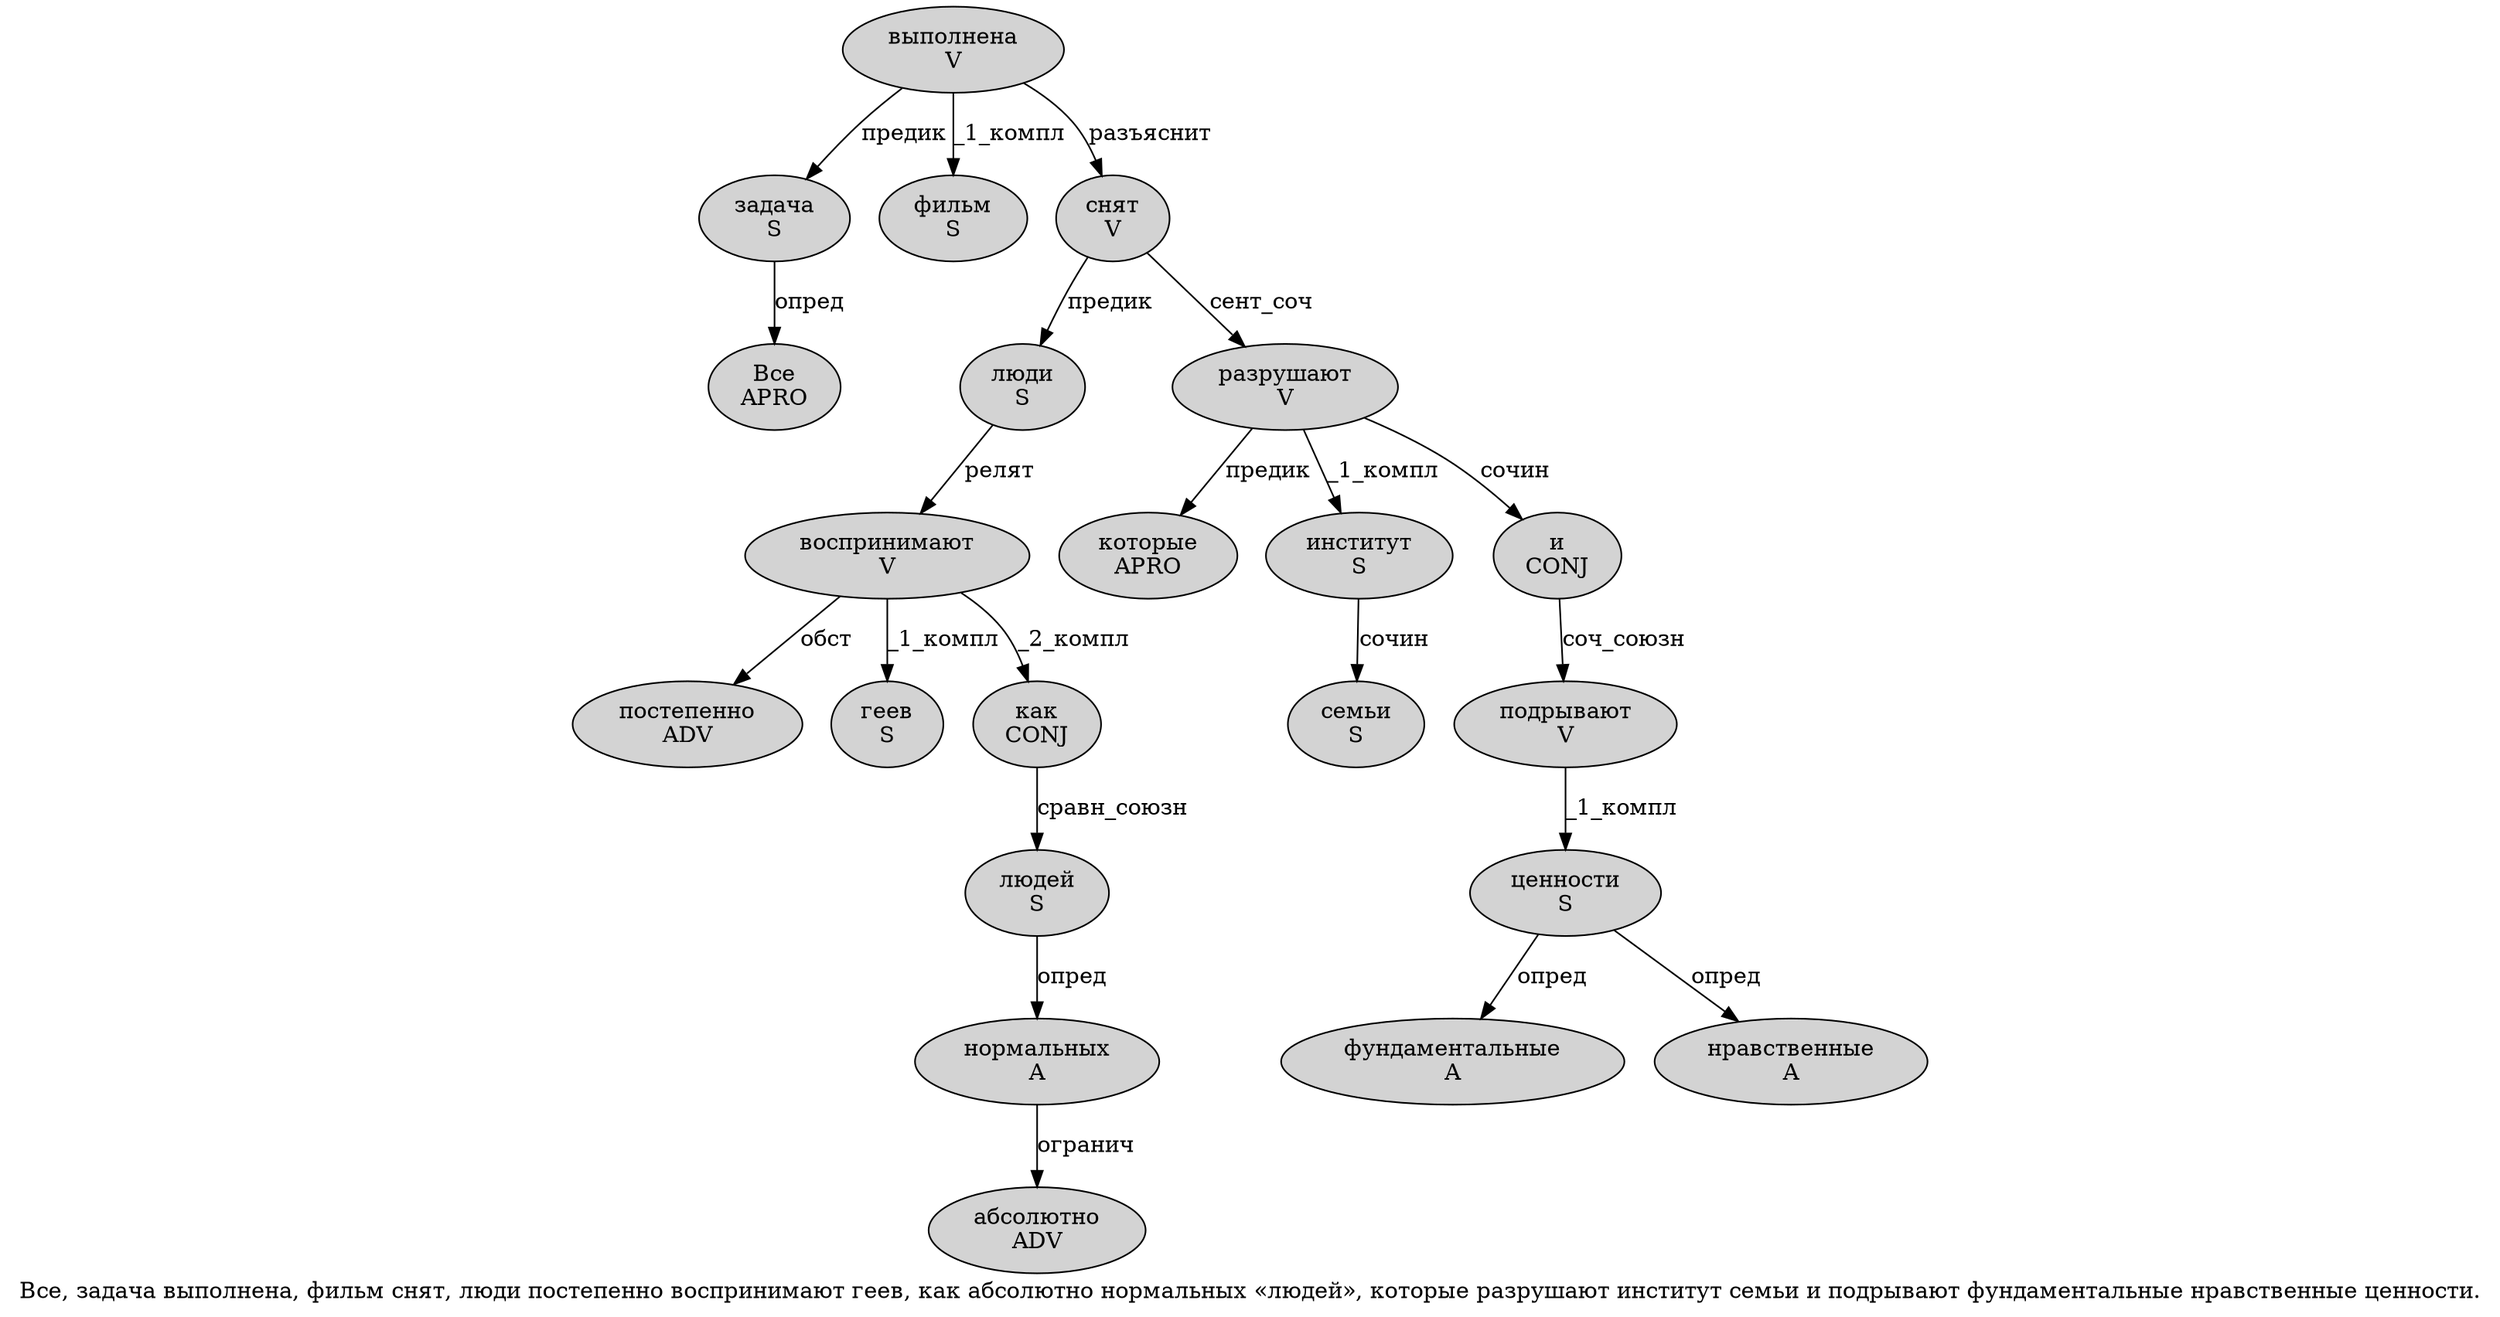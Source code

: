digraph SENTENCE_4381 {
	graph [label="Все, задача выполнена, фильм снят, люди постепенно воспринимают геев, как абсолютно нормальных «людей», которые разрушают институт семьи и подрывают фундаментальные нравственные ценности."]
	node [style=filled]
		0 [label="Все
APRO" color="" fillcolor=lightgray penwidth=1 shape=ellipse]
		2 [label="задача
S" color="" fillcolor=lightgray penwidth=1 shape=ellipse]
		3 [label="выполнена
V" color="" fillcolor=lightgray penwidth=1 shape=ellipse]
		5 [label="фильм
S" color="" fillcolor=lightgray penwidth=1 shape=ellipse]
		6 [label="снят
V" color="" fillcolor=lightgray penwidth=1 shape=ellipse]
		8 [label="люди
S" color="" fillcolor=lightgray penwidth=1 shape=ellipse]
		9 [label="постепенно
ADV" color="" fillcolor=lightgray penwidth=1 shape=ellipse]
		10 [label="воспринимают
V" color="" fillcolor=lightgray penwidth=1 shape=ellipse]
		11 [label="геев
S" color="" fillcolor=lightgray penwidth=1 shape=ellipse]
		13 [label="как
CONJ" color="" fillcolor=lightgray penwidth=1 shape=ellipse]
		14 [label="абсолютно
ADV" color="" fillcolor=lightgray penwidth=1 shape=ellipse]
		15 [label="нормальных
A" color="" fillcolor=lightgray penwidth=1 shape=ellipse]
		17 [label="людей
S" color="" fillcolor=lightgray penwidth=1 shape=ellipse]
		20 [label="которые
APRO" color="" fillcolor=lightgray penwidth=1 shape=ellipse]
		21 [label="разрушают
V" color="" fillcolor=lightgray penwidth=1 shape=ellipse]
		22 [label="институт
S" color="" fillcolor=lightgray penwidth=1 shape=ellipse]
		23 [label="семьи
S" color="" fillcolor=lightgray penwidth=1 shape=ellipse]
		24 [label="и
CONJ" color="" fillcolor=lightgray penwidth=1 shape=ellipse]
		25 [label="подрывают
V" color="" fillcolor=lightgray penwidth=1 shape=ellipse]
		26 [label="фундаментальные
A" color="" fillcolor=lightgray penwidth=1 shape=ellipse]
		27 [label="нравственные
A" color="" fillcolor=lightgray penwidth=1 shape=ellipse]
		28 [label="ценности
S" color="" fillcolor=lightgray penwidth=1 shape=ellipse]
			21 -> 20 [label="предик"]
			21 -> 22 [label="_1_компл"]
			21 -> 24 [label="сочин"]
			15 -> 14 [label="огранич"]
			6 -> 8 [label="предик"]
			6 -> 21 [label="сент_соч"]
			17 -> 15 [label="опред"]
			3 -> 2 [label="предик"]
			3 -> 5 [label="_1_компл"]
			3 -> 6 [label="разъяснит"]
			2 -> 0 [label="опред"]
			24 -> 25 [label="соч_союзн"]
			10 -> 9 [label="обст"]
			10 -> 11 [label="_1_компл"]
			10 -> 13 [label="_2_компл"]
			25 -> 28 [label="_1_компл"]
			28 -> 26 [label="опред"]
			28 -> 27 [label="опред"]
			13 -> 17 [label="сравн_союзн"]
			22 -> 23 [label="сочин"]
			8 -> 10 [label="релят"]
}